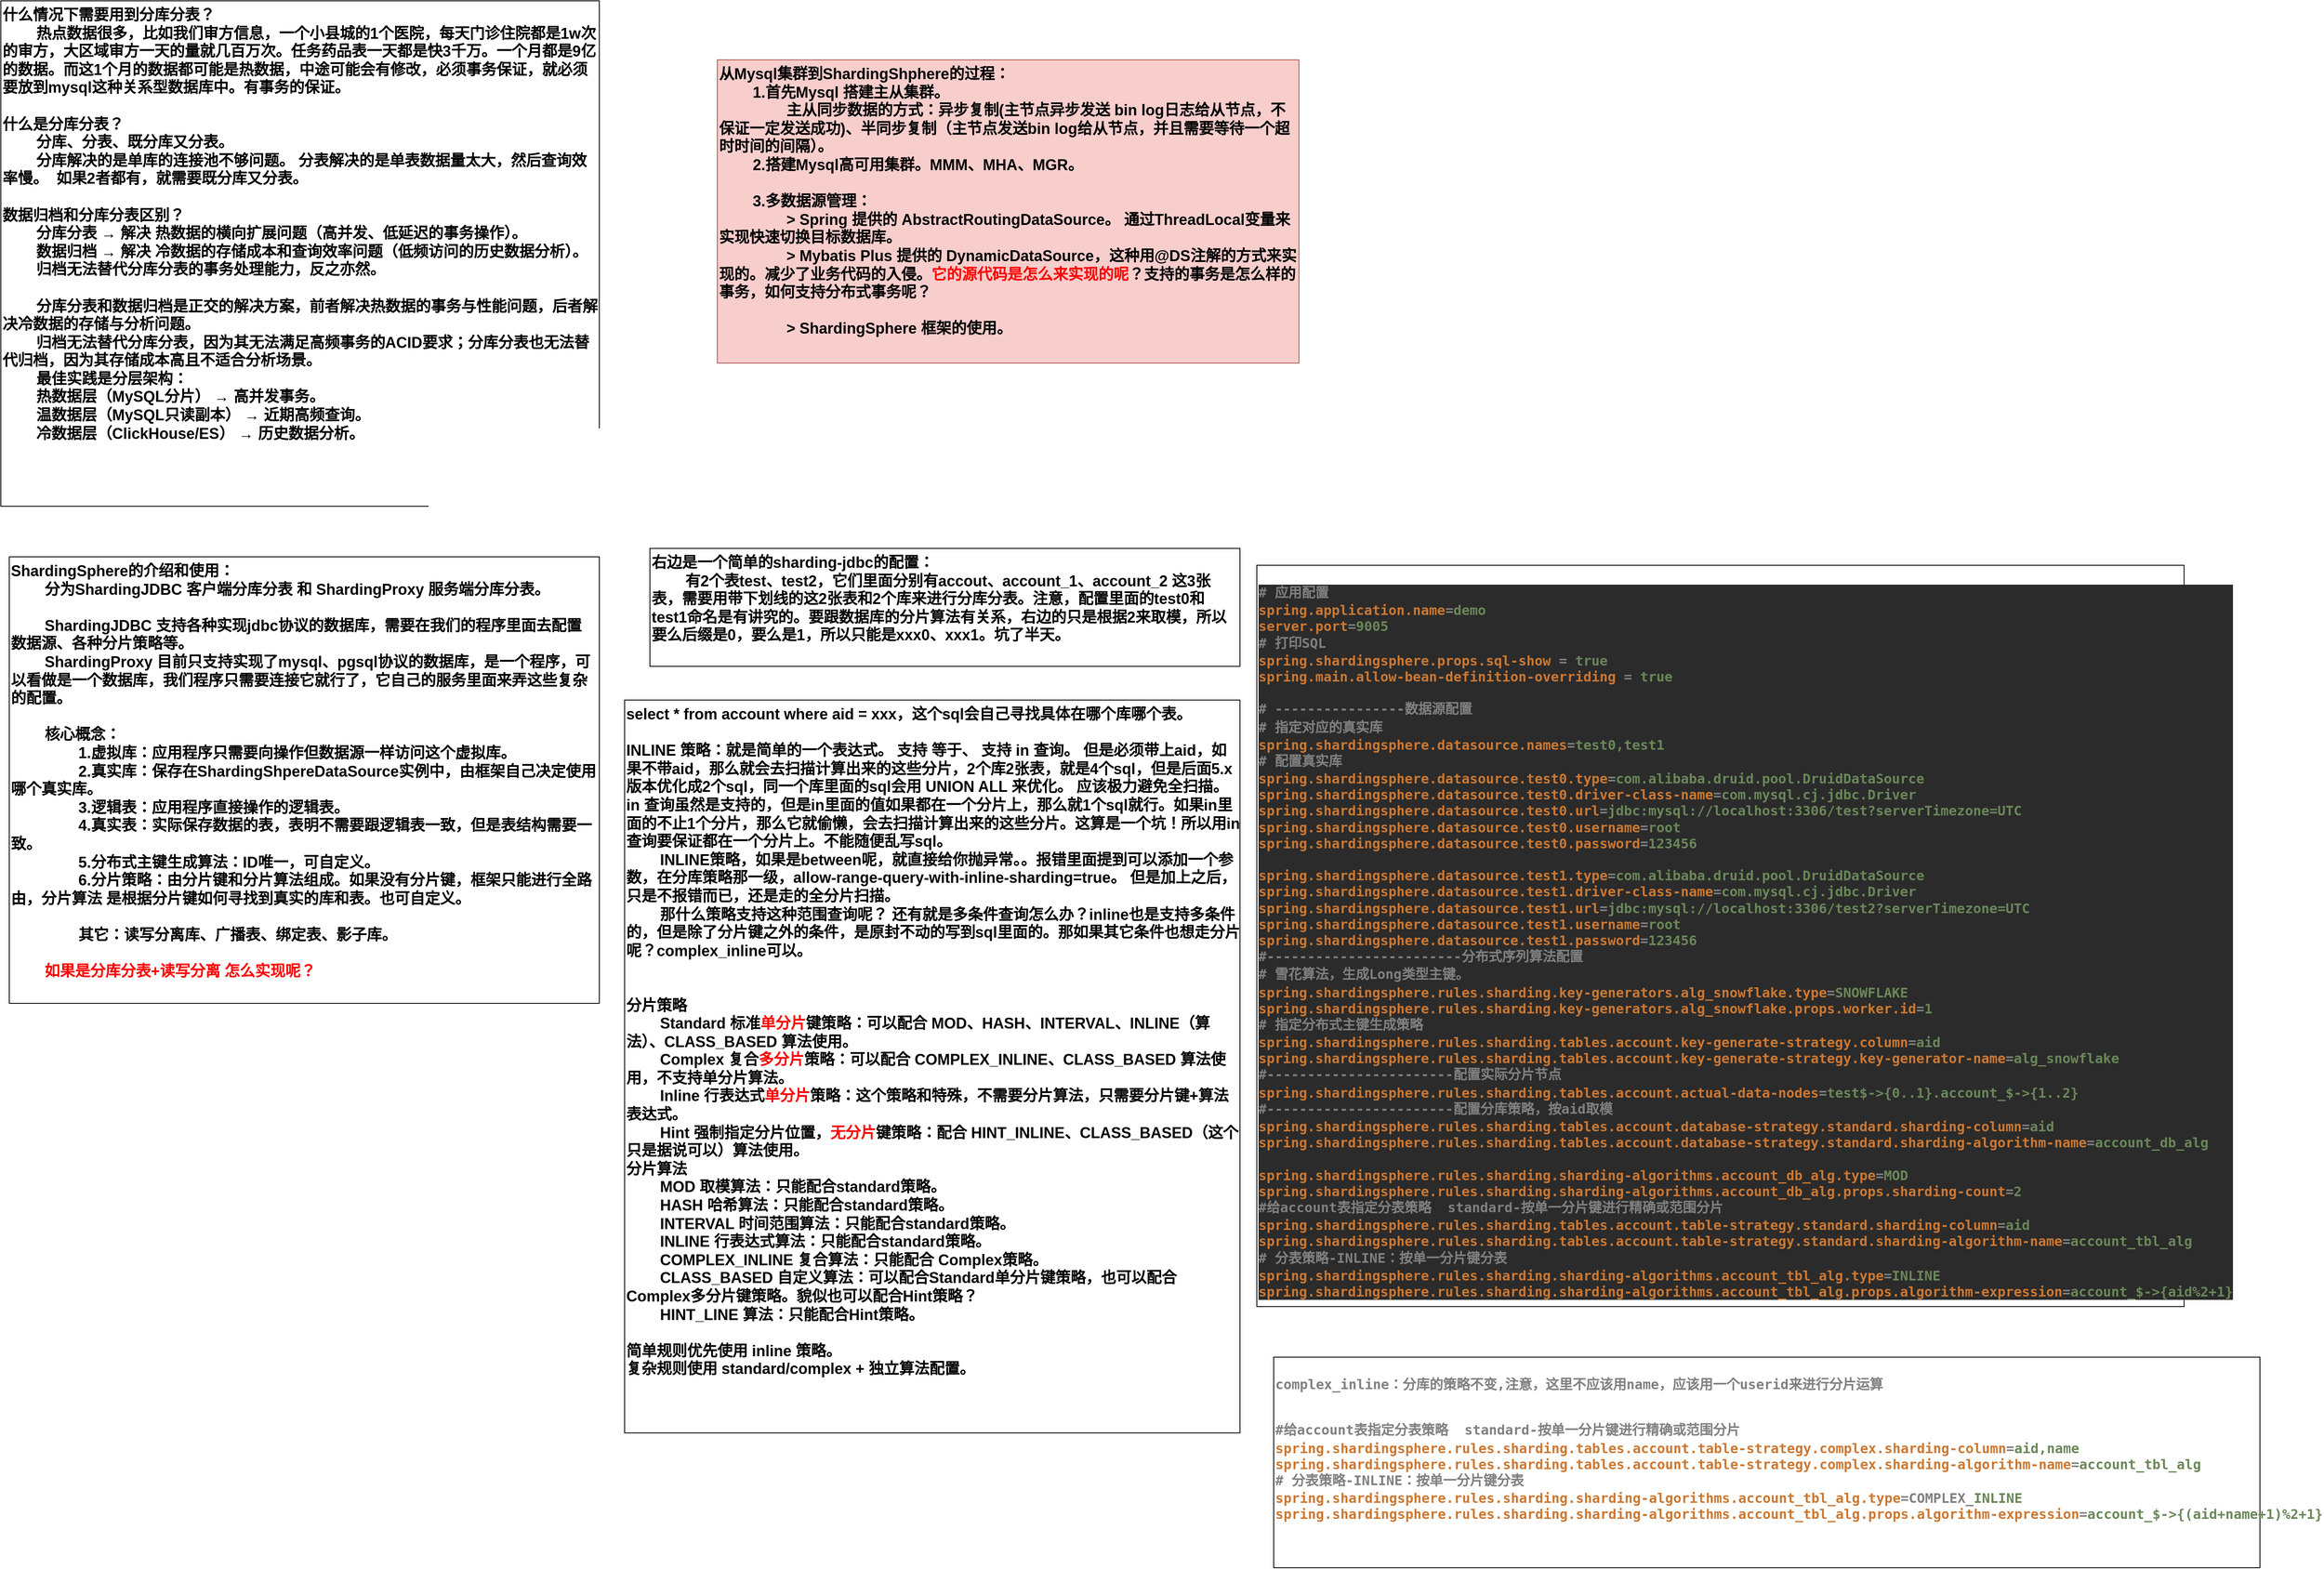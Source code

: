 <mxfile version="26.1.0">
  <diagram name="第 1 页" id="89eAlUvdY-vfsUuqKLdn">
    <mxGraphModel dx="1997" dy="1026" grid="1" gridSize="10" guides="1" tooltips="1" connect="1" arrows="1" fold="1" page="1" pageScale="1" pageWidth="827" pageHeight="1169" math="0" shadow="0">
      <root>
        <mxCell id="0" />
        <mxCell id="1" parent="0" />
        <mxCell id="RwhGDpmJjXARNoensnjg-1" value="什么情况下需要用到分库分表？&lt;div&gt;&lt;span style=&quot;white-space: pre;&quot;&gt;&#x9;&lt;/span&gt;热点数据很多，比如我们审方信息，一个小县城的1个医院，每天门诊住院都是1w次的审方，大区域审方一天的量就几百万次。任务药品表一天都是快3千万。一个月都是9亿的数据。而这1个月的数据都可能是热数据，中途可能会有修改，必须事务保证，就必须要放到mysql这种关系型数据库中。有事务的保证。&amp;nbsp;&lt;br&gt;&lt;/div&gt;&lt;div&gt;&lt;br&gt;&lt;/div&gt;&lt;div&gt;什么是分库分表？&lt;/div&gt;&lt;div&gt;&lt;span style=&quot;white-space: pre;&quot;&gt;&#x9;&lt;/span&gt;分库、分表、既分库又分表。&lt;br&gt;&lt;/div&gt;&lt;div&gt;&lt;span style=&quot;white-space: pre;&quot;&gt;&#x9;&lt;/span&gt;分库解决的是单库的连接池不够问题。 分表解决的是单表数据量太大，然后查询效率慢。&amp;nbsp; 如果2者都有，就需要既分库又分表。&lt;br&gt;&lt;/div&gt;&lt;div&gt;&lt;br&gt;&lt;/div&gt;&lt;div&gt;数据归档和分库分表区别？&lt;/div&gt;&lt;div&gt;&lt;span style=&quot;white-space: pre;&quot;&gt;&#x9;&lt;/span&gt;&lt;span style=&quot;background-color: transparent;&quot;&gt;分库分表​ → 解决 ​热数据的横向扩展问题​（高并发、低延迟的事务操作）。&lt;br&gt;​&lt;span style=&quot;white-space: pre;&quot;&gt;&#x9;&lt;/span&gt;数据归档​ → 解决 ​冷数据的存储成本和查询效率问题​（低频访问的历史数据分析）。&lt;br&gt;&lt;span style=&quot;white-space: pre;&quot;&gt;&#x9;&lt;/span&gt;归档无法替代分库分表的事务处理能力，反之亦然。&lt;/span&gt;&lt;br&gt;&lt;/div&gt;&lt;div&gt;&lt;span style=&quot;background-color: transparent;&quot;&gt;&lt;br&gt;&lt;/span&gt;&lt;/div&gt;&lt;div&gt;&lt;span style=&quot;background-color: transparent;&quot;&gt;&lt;span style=&quot;white-space: pre;&quot;&gt;&#x9;&lt;/span&gt;&lt;/span&gt;&lt;span style=&quot;background-color: transparent;&quot;&gt;分库分表和数据归档是正交的解决方案，前者解决热数据的事务与性能问题，后者解决冷数据的存储与分析问题。&lt;br&gt;​&lt;span style=&quot;white-space: pre;&quot;&gt;&#x9;&lt;/span&gt;归档无法替代分库分表，因为其无法满足高频事务的ACID要求；分库分表也无法替代归档，因为其存储成本高且不适合分析场景。&lt;br&gt;​&lt;span style=&quot;white-space: pre;&quot;&gt;&#x9;&lt;/span&gt;最佳实践是分层架构：&lt;br&gt;&lt;span style=&quot;white-space: pre;&quot;&gt;&#x9;&lt;/span&gt;热数据层（MySQL分片） → 高并发事务。&lt;br&gt;&lt;span style=&quot;white-space: pre;&quot;&gt;&#x9;&lt;/span&gt;温数据层（MySQL只读副本） → 近期高频查询。&lt;br&gt;&lt;span style=&quot;white-space: pre;&quot;&gt;&#x9;&lt;/span&gt;冷数据层（ClickHouse/ES） → 历史数据分析。&lt;/span&gt;&lt;/div&gt;&lt;div&gt;&lt;span style=&quot;background-color: transparent;&quot;&gt;&lt;br&gt;&lt;br&gt;&lt;/span&gt;&lt;/div&gt;" style="rounded=0;whiteSpace=wrap;html=1;fontSize=18;fontStyle=1;verticalAlign=top;align=left;" parent="1" vertex="1">
          <mxGeometry x="250" y="190" width="710" height="600" as="geometry" />
        </mxCell>
        <mxCell id="RwhGDpmJjXARNoensnjg-2" value="从Mysql集群到ShardingShphere的过程：&lt;div&gt;&lt;span style=&quot;white-space: pre;&quot;&gt;&#x9;&lt;/span&gt;1.首先Mysql 搭建主从集群。&lt;br&gt;&lt;/div&gt;&lt;div&gt;&lt;span style=&quot;white-space: pre;&quot;&gt;&#x9;&lt;/span&gt;&lt;span style=&quot;white-space: pre;&quot;&gt;&#x9;&lt;/span&gt;主从同步数据的方式：异步复制(主节点异步发送 bin log日志给从节点，不保证一定发送成功)、半同步复制（主节点发送bin log给从节点，并且需要等待一个超时时间的间隔）。&lt;br&gt;&lt;/div&gt;&lt;div&gt;&lt;span style=&quot;white-space: pre;&quot;&gt;&#x9;&lt;/span&gt;2.搭建Mysql高可用集群。MMM、MHA、MGR。&lt;/div&gt;&lt;div&gt;&lt;span style=&quot;white-space: pre;&quot;&gt;&#x9;&lt;/span&gt;&lt;br&gt;&lt;/div&gt;&lt;div&gt;&lt;span style=&quot;white-space: pre;&quot;&gt;&#x9;&lt;/span&gt;3.多数据源管理：&lt;br&gt;&lt;/div&gt;&lt;div&gt;&lt;span style=&quot;white-space: pre;&quot;&gt;&#x9;&lt;/span&gt;&lt;span style=&quot;white-space: pre;&quot;&gt;&#x9;&lt;/span&gt;&amp;gt; Spring 提供的 AbstractRoutingDataSource。 通过ThreadLocal变量来实现快速切换目标数据库。&lt;br&gt;&lt;/div&gt;&lt;div&gt;&lt;span style=&quot;white-space: pre;&quot;&gt;&#x9;&lt;/span&gt;&lt;span style=&quot;white-space: pre;&quot;&gt;&#x9;&lt;/span&gt;&amp;gt; Mybatis Plus 提供的 DynamicDataSource，这种用@DS注解的方式来实现的。减少了业务代码的入侵。&lt;font style=&quot;color: rgb(255, 0, 0);&quot;&gt;它的源代码是怎么来实现的呢&lt;/font&gt;？支持的事务是怎么样的事务，如何支持分布式事务呢？&lt;br&gt;&lt;/div&gt;&lt;div&gt;&lt;br&gt;&lt;/div&gt;&lt;div&gt;&lt;span style=&quot;white-space: pre;&quot;&gt;&#x9;&lt;/span&gt;&lt;span style=&quot;white-space: pre;&quot;&gt;&#x9;&lt;/span&gt;&amp;gt; ShardingSphere 框架的使用。&lt;br&gt;&lt;/div&gt;" style="rounded=0;whiteSpace=wrap;html=1;fontSize=18;fontStyle=1;verticalAlign=top;align=left;fillColor=#f8cecc;strokeColor=#b85450;" parent="1" vertex="1">
          <mxGeometry x="1100" y="260" width="690" height="360" as="geometry" />
        </mxCell>
        <mxCell id="RwhGDpmJjXARNoensnjg-3" value="&lt;div&gt;&lt;span style=&quot;background-color: transparent;&quot;&gt;ShardingSphere的介绍和使用：&lt;/span&gt;&lt;/div&gt;&lt;div&gt;&lt;span style=&quot;background-color: transparent;&quot;&gt;&lt;span style=&quot;white-space: pre;&quot;&gt;&#x9;&lt;/span&gt;分为ShardingJDBC 客户端分库分表 和 ShardingProxy 服务端分库分表。&lt;br&gt;&lt;/span&gt;&lt;/div&gt;&lt;div&gt;&lt;span style=&quot;background-color: transparent;&quot;&gt;&lt;br&gt;&lt;/span&gt;&lt;/div&gt;&lt;div&gt;&lt;span style=&quot;background-color: transparent;&quot;&gt;&lt;span style=&quot;white-space: pre;&quot;&gt;&#x9;&lt;/span&gt;ShardingJDBC 支持各种实现jdbc协议的数据库，需要在我们的程序里面去配置 数据源、各种分片策略等。&lt;/span&gt;&lt;/div&gt;&lt;div&gt;&lt;span style=&quot;background-color: transparent;&quot;&gt;&lt;span style=&quot;white-space: pre;&quot;&gt;&#x9;&lt;/span&gt;ShardingProxy 目前只支持实现了mysql、pgsql协议的数据库，是一个程序，可以看做是一个数据库，我们程序只需要连接它就行了，它自己的服务里面来弄这些复杂的配置。&lt;br&gt;&lt;/span&gt;&lt;/div&gt;&lt;div&gt;&lt;span style=&quot;background-color: transparent;&quot;&gt;&lt;br&gt;&lt;/span&gt;&lt;/div&gt;&lt;div&gt;&lt;span style=&quot;background-color: transparent;&quot;&gt;&lt;span style=&quot;white-space: pre;&quot;&gt;&#x9;&lt;/span&gt;核心概念：&lt;br&gt;&lt;/span&gt;&lt;/div&gt;&lt;div&gt;&lt;span style=&quot;background-color: transparent;&quot;&gt;&lt;span style=&quot;white-space: pre;&quot;&gt;&#x9;&lt;/span&gt;&lt;span style=&quot;white-space: pre;&quot;&gt;&#x9;&lt;/span&gt;1.虚拟库：应用程序只需要向操作但数据源一样访问这个虚拟库。&lt;br&gt;&lt;/span&gt;&lt;/div&gt;&lt;div&gt;&lt;span style=&quot;background-color: transparent;&quot;&gt;&lt;span style=&quot;white-space: pre;&quot;&gt;&#x9;&lt;/span&gt;&lt;span style=&quot;white-space: pre;&quot;&gt;&#x9;&lt;/span&gt;2.真实库：保存在ShardingShpereDataSource实例中，由框架自己决定使用哪个真实库。&lt;br&gt;&lt;/span&gt;&lt;/div&gt;&lt;div&gt;&lt;span style=&quot;background-color: transparent;&quot;&gt;&lt;span style=&quot;white-space: pre;&quot;&gt;&#x9;&lt;/span&gt;&lt;span style=&quot;white-space: pre;&quot;&gt;&#x9;&lt;/span&gt;3.逻辑表：应用程序直接操作的逻辑表。&lt;br&gt;&lt;/span&gt;&lt;/div&gt;&lt;div&gt;&lt;span style=&quot;background-color: transparent;&quot;&gt;&lt;span style=&quot;white-space: pre;&quot;&gt;&#x9;&lt;/span&gt;&lt;span style=&quot;white-space: pre;&quot;&gt;&#x9;&lt;/span&gt;4.真实表：实际保存数据的表，表明不需要跟逻辑表一致，但是表结构需要一致。&lt;br&gt;&lt;/span&gt;&lt;/div&gt;&lt;div&gt;&lt;span style=&quot;background-color: transparent;&quot;&gt;&lt;span style=&quot;white-space: pre;&quot;&gt;&#x9;&lt;/span&gt;&lt;span style=&quot;white-space: pre;&quot;&gt;&#x9;&lt;/span&gt;5.分布式主键生成算法：ID唯一，可自定义。&lt;br&gt;&lt;/span&gt;&lt;/div&gt;&lt;div&gt;&lt;span style=&quot;background-color: transparent;&quot;&gt;&lt;span style=&quot;white-space: pre;&quot;&gt;&#x9;&lt;/span&gt;&lt;span style=&quot;white-space: pre;&quot;&gt;&#x9;&lt;/span&gt;6.分片策略：由分片键和分片算法组成。如果没有分片键，框架只能进行全路由，分片算法 是根据分片键如何寻找到真实的库和表。也可自定义。&lt;br&gt;&lt;/span&gt;&lt;/div&gt;&lt;div&gt;&lt;span style=&quot;background-color: transparent;&quot;&gt;&lt;br&gt;&lt;/span&gt;&lt;/div&gt;&lt;div&gt;&lt;span style=&quot;background-color: transparent;&quot;&gt;&lt;span style=&quot;white-space: pre;&quot;&gt;&#x9;&lt;/span&gt;&lt;span style=&quot;white-space: pre;&quot;&gt;&#x9;&lt;/span&gt;其它：读写分离库、广播表、绑定表、影子库。&lt;br&gt;&lt;/span&gt;&lt;/div&gt;&lt;div&gt;&lt;span style=&quot;background-color: transparent;&quot;&gt;&lt;br&gt;&lt;/span&gt;&lt;/div&gt;&lt;div&gt;&lt;span style=&quot;background-color: transparent;&quot;&gt;&lt;font style=&quot;color: rgb(255, 0, 0);&quot;&gt;&lt;span style=&quot;white-space: pre;&quot;&gt;&#x9;&lt;/span&gt;如果是分库分表+读写分离 怎么实现呢？&lt;/font&gt;&lt;br&gt;&lt;/span&gt;&lt;/div&gt;" style="rounded=0;whiteSpace=wrap;html=1;fontSize=18;fontStyle=1;verticalAlign=top;align=left;" parent="1" vertex="1">
          <mxGeometry x="260" y="850" width="700" height="530" as="geometry" />
        </mxCell>
        <mxCell id="g64Nd9Q6wCNAMY9zqfhi-1" value="&lt;div&gt;&lt;div style=&quot;background-color:#2b2b2b;color:#a9b7c6&quot;&gt;&lt;pre style=&quot;font-family:&#39;JetBrains Mono&#39;,monospace;font-size:12.0pt;&quot;&gt;&lt;span style=&quot;color:#808080;&quot;&gt;# &lt;/span&gt;&lt;span style=&quot;color:#808080;font-family:&#39;Courier New&#39;,monospace;&quot;&gt;应用配置&lt;br&gt;&lt;/span&gt;&lt;span style=&quot;color:#cc7832;&quot;&gt;spring.application.name&lt;/span&gt;&lt;span style=&quot;color:#808080;&quot;&gt;=&lt;/span&gt;&lt;span style=&quot;color:#6a8759;&quot;&gt;demo&lt;br&gt;&lt;/span&gt;&lt;span style=&quot;color:#cc7832;&quot;&gt;server.port&lt;/span&gt;&lt;span style=&quot;color:#808080;&quot;&gt;=&lt;/span&gt;&lt;span style=&quot;color:#6a8759;&quot;&gt;9005&lt;br&gt;&lt;/span&gt;&lt;span style=&quot;color:#808080;&quot;&gt;# &lt;/span&gt;&lt;span style=&quot;color:#808080;font-family:&#39;Courier New&#39;,monospace;&quot;&gt;打印&lt;/span&gt;&lt;span style=&quot;color:#808080;&quot;&gt;SQL&lt;br&gt;&lt;/span&gt;&lt;span style=&quot;color:#cc7832;&quot;&gt;spring.shardingsphere.props.sql-show &lt;/span&gt;&lt;span style=&quot;color:#808080;&quot;&gt;= &lt;/span&gt;&lt;span style=&quot;color:#6a8759;&quot;&gt;true&lt;br&gt;&lt;/span&gt;&lt;span style=&quot;color:#cc7832;&quot;&gt;spring.main.allow-bean-definition-overriding &lt;/span&gt;&lt;span style=&quot;color:#808080;&quot;&gt;= &lt;/span&gt;&lt;span style=&quot;color:#6a8759;&quot;&gt;true&lt;br&gt;&lt;/span&gt;&lt;span style=&quot;color:#6a8759;&quot;&gt;&lt;br&gt;&lt;/span&gt;&lt;span style=&quot;color:#808080;&quot;&gt;# ----------------&lt;/span&gt;&lt;span style=&quot;color:#808080;font-family:&#39;Courier New&#39;,monospace;&quot;&gt;数据源配置&lt;br&gt;&lt;/span&gt;&lt;span style=&quot;color:#808080;&quot;&gt;# &lt;/span&gt;&lt;span style=&quot;color:#808080;font-family:&#39;Courier New&#39;,monospace;&quot;&gt;指定对应的真实库&lt;br&gt;&lt;/span&gt;&lt;span style=&quot;color:#cc7832;&quot;&gt;spring.shardingsphere.datasource.names&lt;/span&gt;&lt;span style=&quot;color:#808080;&quot;&gt;=&lt;/span&gt;&lt;span style=&quot;color:#6a8759;&quot;&gt;test0,test1&lt;br&gt;&lt;/span&gt;&lt;span style=&quot;color:#808080;&quot;&gt;# &lt;/span&gt;&lt;span style=&quot;color:#808080;font-family:&#39;Courier New&#39;,monospace;&quot;&gt;配置真实库&lt;br&gt;&lt;/span&gt;&lt;span style=&quot;color:#cc7832;&quot;&gt;spring.shardingsphere.datasource.test0.type&lt;/span&gt;&lt;span style=&quot;color:#808080;&quot;&gt;=&lt;/span&gt;&lt;span style=&quot;color:#6a8759;&quot;&gt;com.alibaba.druid.pool.DruidDataSource&lt;br&gt;&lt;/span&gt;&lt;span style=&quot;color:#cc7832;&quot;&gt;spring.shardingsphere.datasource.test0.driver-class-name&lt;/span&gt;&lt;span style=&quot;color:#808080;&quot;&gt;=&lt;/span&gt;&lt;span style=&quot;color:#6a8759;&quot;&gt;com.mysql.cj.jdbc.Driver&lt;br&gt;&lt;/span&gt;&lt;span style=&quot;color:#cc7832;&quot;&gt;spring.shardingsphere.datasource.test0.url&lt;/span&gt;&lt;span style=&quot;color:#808080;&quot;&gt;=&lt;/span&gt;&lt;span style=&quot;color:#6a8759;&quot;&gt;jdbc:mysql://localhost:3306/test?serverTimezone=UTC&lt;br&gt;&lt;/span&gt;&lt;span style=&quot;color:#cc7832;&quot;&gt;spring.shardingsphere.datasource.test0.username&lt;/span&gt;&lt;span style=&quot;color:#808080;&quot;&gt;=&lt;/span&gt;&lt;span style=&quot;color:#6a8759;&quot;&gt;root&lt;br&gt;&lt;/span&gt;&lt;span style=&quot;color:#cc7832;&quot;&gt;spring.shardingsphere.datasource.test0.password&lt;/span&gt;&lt;span style=&quot;color:#808080;&quot;&gt;=&lt;/span&gt;&lt;span style=&quot;color:#6a8759;&quot;&gt;123456&lt;br&gt;&lt;/span&gt;&lt;span style=&quot;color:#6a8759;&quot;&gt;&lt;br&gt;&lt;/span&gt;&lt;span style=&quot;color:#cc7832;&quot;&gt;spring.shardingsphere.datasource.test1.type&lt;/span&gt;&lt;span style=&quot;color:#808080;&quot;&gt;=&lt;/span&gt;&lt;span style=&quot;color:#6a8759;&quot;&gt;com.alibaba.druid.pool.DruidDataSource&lt;br&gt;&lt;/span&gt;&lt;span style=&quot;color:#cc7832;&quot;&gt;spring.shardingsphere.datasource.test1.driver-class-name&lt;/span&gt;&lt;span style=&quot;color:#808080;&quot;&gt;=&lt;/span&gt;&lt;span style=&quot;color:#6a8759;&quot;&gt;com.mysql.cj.jdbc.Driver&lt;br&gt;&lt;/span&gt;&lt;span style=&quot;color:#cc7832;&quot;&gt;spring.shardingsphere.datasource.test1.url&lt;/span&gt;&lt;span style=&quot;color:#808080;&quot;&gt;=&lt;/span&gt;&lt;span style=&quot;color:#6a8759;&quot;&gt;jdbc:mysql://localhost:3306/test2?serverTimezone=UTC&lt;br&gt;&lt;/span&gt;&lt;span style=&quot;color:#cc7832;&quot;&gt;spring.shardingsphere.datasource.test1.username&lt;/span&gt;&lt;span style=&quot;color:#808080;&quot;&gt;=&lt;/span&gt;&lt;span style=&quot;color:#6a8759;&quot;&gt;root&lt;br&gt;&lt;/span&gt;&lt;span style=&quot;color:#cc7832;&quot;&gt;spring.shardingsphere.datasource.test1.password&lt;/span&gt;&lt;span style=&quot;color:#808080;&quot;&gt;=&lt;/span&gt;&lt;span style=&quot;color:#6a8759;&quot;&gt;123456&lt;br&gt;&lt;/span&gt;&lt;span style=&quot;color:#808080;&quot;&gt;#------------------------&lt;/span&gt;&lt;span style=&quot;color:#808080;font-family:&#39;Courier New&#39;,monospace;&quot;&gt;分布式序列算法配置&lt;br&gt;&lt;/span&gt;&lt;span style=&quot;color:#808080;&quot;&gt;# &lt;/span&gt;&lt;span style=&quot;color:#808080;font-family:&#39;Courier New&#39;,monospace;&quot;&gt;雪花算法，生成&lt;/span&gt;&lt;span style=&quot;color:#808080;&quot;&gt;Long&lt;/span&gt;&lt;span style=&quot;color:#808080;font-family:&#39;Courier New&#39;,monospace;&quot;&gt;类型主键。&lt;br&gt;&lt;/span&gt;&lt;span style=&quot;color:#cc7832;&quot;&gt;spring.shardingsphere.rules.sharding.key-generators.alg_snowflake.type&lt;/span&gt;&lt;span style=&quot;color:#808080;&quot;&gt;=&lt;/span&gt;&lt;span style=&quot;color:#6a8759;&quot;&gt;SNOWFLAKE&lt;br&gt;&lt;/span&gt;&lt;span style=&quot;color:#cc7832;&quot;&gt;spring.shardingsphere.rules.sharding.key-generators.alg_snowflake.props.worker.id&lt;/span&gt;&lt;span style=&quot;color:#808080;&quot;&gt;=&lt;/span&gt;&lt;span style=&quot;color:#6a8759;&quot;&gt;1&lt;br&gt;&lt;/span&gt;&lt;span style=&quot;color:#808080;&quot;&gt;# &lt;/span&gt;&lt;span style=&quot;color:#808080;font-family:&#39;Courier New&#39;,monospace;&quot;&gt;指定分布式主键生成策略&lt;br&gt;&lt;/span&gt;&lt;span style=&quot;color:#cc7832;&quot;&gt;spring.shardingsphere.rules.sharding.tables.account.key-generate-strategy.column&lt;/span&gt;&lt;span style=&quot;color:#808080;&quot;&gt;=&lt;/span&gt;&lt;span style=&quot;color:#6a8759;&quot;&gt;aid&lt;br&gt;&lt;/span&gt;&lt;span style=&quot;color:#cc7832;&quot;&gt;spring.shardingsphere.rules.sharding.tables.account.key-generate-strategy.key-generator-name&lt;/span&gt;&lt;span style=&quot;color:#808080;&quot;&gt;=&lt;/span&gt;&lt;span style=&quot;color:#6a8759;&quot;&gt;alg_snowflake&lt;br&gt;&lt;/span&gt;&lt;span style=&quot;color:#808080;&quot;&gt;#-----------------------&lt;/span&gt;&lt;span style=&quot;color:#808080;font-family:&#39;Courier New&#39;,monospace;&quot;&gt;配置实际分片节点&lt;br&gt;&lt;/span&gt;&lt;span style=&quot;color:#cc7832;&quot;&gt;spring.shardingsphere.rules.sharding.tables.account.actual-data-nodes&lt;/span&gt;&lt;span style=&quot;color:#808080;&quot;&gt;=&lt;/span&gt;&lt;span style=&quot;color:#6a8759;&quot;&gt;test$-&amp;gt;{0..1}.account_$-&amp;gt;{1..2}&lt;br&gt;&lt;/span&gt;&lt;span style=&quot;color:#808080;&quot;&gt;#-----------------------&lt;/span&gt;&lt;span style=&quot;color:#808080;font-family:&#39;Courier New&#39;,monospace;&quot;&gt;配置分库策略，按&lt;/span&gt;&lt;span style=&quot;color:#808080;&quot;&gt;aid&lt;/span&gt;&lt;span style=&quot;color:#808080;font-family:&#39;Courier New&#39;,monospace;&quot;&gt;取模&lt;br&gt;&lt;/span&gt;&lt;span style=&quot;color:#cc7832;&quot;&gt;spring.shardingsphere.rules.sharding.tables.account.database-strategy.standard.sharding-column&lt;/span&gt;&lt;span style=&quot;color:#808080;&quot;&gt;=&lt;/span&gt;&lt;span style=&quot;color:#6a8759;&quot;&gt;aid&lt;br&gt;&lt;/span&gt;&lt;span style=&quot;color:#cc7832;&quot;&gt;spring.shardingsphere.rules.sharding.tables.account.database-strategy.standard.sharding-algorithm-name&lt;/span&gt;&lt;span style=&quot;color:#808080;&quot;&gt;=&lt;/span&gt;&lt;span style=&quot;color:#6a8759;&quot;&gt;account_db_alg&lt;br&gt;&lt;/span&gt;&lt;span style=&quot;color:#6a8759;&quot;&gt;&lt;br&gt;&lt;/span&gt;&lt;span style=&quot;color:#cc7832;&quot;&gt;spring.shardingsphere.rules.sharding.sharding-algorithms.account_db_alg.type&lt;/span&gt;&lt;span style=&quot;color:#808080;&quot;&gt;=&lt;/span&gt;&lt;span style=&quot;color:#6a8759;&quot;&gt;MOD&lt;br&gt;&lt;/span&gt;&lt;span style=&quot;color:#cc7832;&quot;&gt;spring.shardingsphere.rules.sharding.sharding-algorithms.account_db_alg.props.sharding-count&lt;/span&gt;&lt;span style=&quot;color:#808080;&quot;&gt;=&lt;/span&gt;&lt;span style=&quot;color:#6a8759;&quot;&gt;2&lt;br&gt;&lt;/span&gt;&lt;span style=&quot;color:#808080;&quot;&gt;#&lt;/span&gt;&lt;span style=&quot;color:#808080;font-family:&#39;Courier New&#39;,monospace;&quot;&gt;给&lt;/span&gt;&lt;span style=&quot;color:#808080;&quot;&gt;account&lt;/span&gt;&lt;span style=&quot;color:#808080;font-family:&#39;Courier New&#39;,monospace;&quot;&gt;表指定分表策略&lt;/span&gt;&lt;span style=&quot;color:#808080;&quot;&gt;  standard-&lt;/span&gt;&lt;span style=&quot;color:#808080;font-family:&#39;Courier New&#39;,monospace;&quot;&gt;按单一分片键进行精确或范围分片&lt;br&gt;&lt;/span&gt;&lt;span style=&quot;color:#cc7832;&quot;&gt;spring.shardingsphere.rules.sharding.tables.account.table-strategy.standard.sharding-column&lt;/span&gt;&lt;span style=&quot;color:#808080;&quot;&gt;=&lt;/span&gt;&lt;span style=&quot;color:#6a8759;&quot;&gt;aid&lt;br&gt;&lt;/span&gt;&lt;span style=&quot;color:#cc7832;&quot;&gt;spring.shardingsphere.rules.sharding.tables.account.table-strategy.standard.sharding-algorithm-name&lt;/span&gt;&lt;span style=&quot;color:#808080;&quot;&gt;=&lt;/span&gt;&lt;span style=&quot;color:#6a8759;&quot;&gt;account_tbl_alg&lt;br&gt;&lt;/span&gt;&lt;span style=&quot;color:#808080;&quot;&gt;# &lt;/span&gt;&lt;span style=&quot;color:#808080;font-family:&#39;Courier New&#39;,monospace;&quot;&gt;分表策略&lt;/span&gt;&lt;span style=&quot;color:#808080;&quot;&gt;-INLINE&lt;/span&gt;&lt;span style=&quot;color:#808080;font-family:&#39;Courier New&#39;,monospace;&quot;&gt;：按单一分片键分表&lt;br&gt;&lt;/span&gt;&lt;span style=&quot;color:#cc7832;&quot;&gt;spring.shardingsphere.rules.sharding.sharding-algorithms.account_tbl_alg.type&lt;/span&gt;&lt;span style=&quot;color:#808080;&quot;&gt;=&lt;/span&gt;&lt;span style=&quot;color:#6a8759;&quot;&gt;INLINE&lt;br&gt;&lt;/span&gt;&lt;span style=&quot;color:#cc7832;&quot;&gt;spring.shardingsphere.rules.sharding.sharding-algorithms.account_tbl_alg.props.algorithm-expression&lt;/span&gt;&lt;span style=&quot;color:#808080;&quot;&gt;=&lt;/span&gt;&lt;span style=&quot;color:#6a8759;&quot;&gt;account_$-&amp;gt;{aid%2+1}&lt;/span&gt;&lt;/pre&gt;&lt;/div&gt;&lt;/div&gt;" style="rounded=0;whiteSpace=wrap;html=1;fontSize=18;fontStyle=1;verticalAlign=top;align=left;" parent="1" vertex="1">
          <mxGeometry x="1740" y="860" width="1100" height="880" as="geometry" />
        </mxCell>
        <mxCell id="g64Nd9Q6wCNAMY9zqfhi-2" value="右边是一个简单的sharding-jdbc的配置：&lt;div&gt;&lt;span style=&quot;white-space: pre;&quot;&gt;&#x9;&lt;/span&gt;有2个表test、test2，它们里面分别有accout、account_1、account_2 这3张表，需要用带下划线的这2张表和2个库来进行分库分表。注意，配置里面的test0和test1命名是有讲究的。要跟数据库的分片算法有关系，右边的只是根据2来取模，所以要么后缀是0，要么是1，所以只能是xxx0、xxx1。坑了半天。&lt;br&gt;&lt;/div&gt;" style="rounded=0;whiteSpace=wrap;html=1;fontSize=18;fontStyle=1;verticalAlign=top;align=left;" parent="1" vertex="1">
          <mxGeometry x="1020" y="840" width="700" height="140" as="geometry" />
        </mxCell>
        <mxCell id="IS5SeAK-RxhiQx-ziOcB-1" value="&lt;div&gt;select * from account where aid = xxx，这个sql会自己寻找具体在哪个库哪个表。&lt;/div&gt;&lt;div&gt;&lt;br&gt;&lt;/div&gt;&lt;div&gt;INLINE 策略：就是简单的一个表达式。 支持 等于、 支持 in 查询。 但是必须带上aid，如果不带aid，那么就会去扫描计算出来的这些分片，2个库2张表，就是4个sql，但是后面5.x版本优化成2个sql，同一个库里面的sql会用 UNION ALL 来优化。 应该极力避免全扫描。 in 查询虽然是支持的，但是in里面的值如果都在一个分片上，那么就1个sql就行。如果in里面的不止1个分片，那么它就偷懒，会去扫描计算出来的这些分片。这算是一个坑！所以用in查询要保证都在一个分片上。不能随便乱写sql。&lt;/div&gt;&lt;div&gt;&lt;span style=&quot;white-space: pre;&quot;&gt;&#x9;&lt;/span&gt;INLINE策略，如果是between呢，就直接给你抛异常。。报错里面提到可以添加一个参数，在分库策略那一级，allow-range-query-with-inline-sharding=true。 但是加上之后，只是不报错而已，还是走的全分片扫描。&lt;br&gt;&lt;/div&gt;&lt;div&gt;&lt;span style=&quot;white-space: pre;&quot;&gt;&#x9;&lt;/span&gt;那什么策略支持这种范围查询呢？ 还有就是多条件查询怎么办？inline也是支持多条件的，但是除了分片键之外的条件，是原封不动的写到sql里面的。那如果其它条件也想走分片呢？complex_inline可以。&lt;br&gt;&lt;/div&gt;&lt;div&gt;&lt;span style=&quot;white-space: pre;&quot;&gt;&#x9;&lt;/span&gt;&lt;br&gt;&lt;/div&gt;&lt;div&gt;&lt;br&gt;&lt;/div&gt;&lt;div&gt;分片策略&lt;/div&gt;&lt;div&gt;&lt;span style=&quot;white-space: pre;&quot;&gt;&#x9;&lt;/span&gt;Standard 标准&lt;font style=&quot;color: rgb(255, 0, 0);&quot;&gt;单分片&lt;/font&gt;键策略：可以配合&amp;nbsp;MOD、HASH、INTERVAL、INLINE（算法）、CLASS_BASED 算法使用。&lt;br&gt;&lt;/div&gt;&lt;div&gt;&lt;span style=&quot;white-space: pre;&quot;&gt;&#x9;&lt;/span&gt;Complex 复合&lt;font style=&quot;color: rgb(255, 0, 0);&quot;&gt;多分片&lt;/font&gt;策略：可以配合&amp;nbsp;COMPLEX_INLINE、CLASS_BASED 算法使用，不支持单分片算法。&lt;br&gt;&lt;/div&gt;&lt;div&gt;&lt;span style=&quot;white-space: pre;&quot;&gt;&#x9;&lt;/span&gt;Inline 行表达式&lt;font style=&quot;color: rgb(255, 0, 0);&quot;&gt;单分片&lt;/font&gt;策略：这个策略和特殊，不需要分片算法，只需要分片键+算法表达式。&lt;br&gt;&lt;/div&gt;&lt;div&gt;&lt;span style=&quot;white-space: pre;&quot;&gt;&#x9;&lt;/span&gt;Hint 强制指定分片位置，&lt;font style=&quot;color: rgb(255, 0, 0);&quot;&gt;无分片&lt;/font&gt;键策略：配合&amp;nbsp;HINT_INLINE、CLASS_BASED（这个只是据说可以）算法使用。&lt;br&gt;&lt;/div&gt;&lt;div&gt;分片算法&lt;/div&gt;&lt;div&gt;&lt;span style=&quot;white-space: pre;&quot;&gt;&#x9;&lt;/span&gt;MOD 取模算法：只能配合standard策略。&lt;br&gt;&lt;/div&gt;&lt;div&gt;&lt;span style=&quot;white-space: pre;&quot;&gt;&#x9;&lt;/span&gt;HASH 哈希算法&lt;span style=&quot;background-color: transparent; color: light-dark(rgb(0, 0, 0), rgb(255, 255, 255));&quot;&gt;：只能配合standard策略。&lt;/span&gt;&lt;br&gt;&lt;/div&gt;&lt;div&gt;&lt;span style=&quot;white-space: pre;&quot;&gt;&#x9;&lt;/span&gt;INTERVAL 时间范围算法&lt;span style=&quot;background-color: transparent; color: light-dark(rgb(0, 0, 0), rgb(255, 255, 255));&quot;&gt;：只能配合standard策略。&lt;/span&gt;&lt;br&gt;&lt;/div&gt;&lt;div&gt;&lt;span style=&quot;white-space: pre;&quot;&gt;&#x9;&lt;/span&gt;INLINE 行表达式算法：&lt;span style=&quot;background-color: transparent; color: light-dark(rgb(0, 0, 0), rgb(255, 255, 255));&quot;&gt;只能配合standard策略。&lt;/span&gt;&lt;br&gt;&lt;/div&gt;&lt;div&gt;&lt;span style=&quot;white-space: pre;&quot;&gt;&#x9;&lt;/span&gt;COMPLEX_INLINE 复合算法：只能配合 Complex策略。&lt;br&gt;&lt;/div&gt;&lt;div&gt;&lt;span style=&quot;white-space: pre;&quot;&gt;&#x9;&lt;/span&gt;CLASS_BASED 自定义算法：可以配合Standard单分片键策略，也可以配合Complex多分片键策略。貌似也可以配合Hint策略？&lt;br&gt;&lt;/div&gt;&lt;div&gt;&lt;span style=&quot;white-space: pre;&quot;&gt;&#x9;&lt;/span&gt;HINT_LINE 算法：只能配合Hint策略。&lt;br&gt;&lt;/div&gt;&lt;div&gt;&lt;br&gt;&lt;/div&gt;&lt;div&gt;&lt;div&gt;简单规则优先使用 inline 策略。&lt;/div&gt;&lt;div&gt;复杂规则使用 standard/complex + 独立算法配置。&lt;/div&gt;&lt;/div&gt;&lt;div&gt;&lt;span style=&quot;white-space: pre;&quot;&gt;&#x9;&lt;/span&gt;&lt;br&gt;&lt;/div&gt;" style="rounded=0;whiteSpace=wrap;html=1;fontSize=18;fontStyle=1;verticalAlign=top;align=left;" parent="1" vertex="1">
          <mxGeometry x="990" y="1020" width="730" height="870" as="geometry" />
        </mxCell>
        <mxCell id="hcxP66knWNozSNGNkHIm-1" value="&lt;pre style=&quot;font-family: &amp;quot;JetBrains Mono&amp;quot;, monospace; font-size: 12pt; color: rgb(169, 183, 198);&quot;&gt;&lt;span style=&quot;color: rgb(106, 135, 89);&quot;&gt;&lt;font color=&quot;#808080&quot;&gt;complex_inline：分库的策略不变,注意，这里不应该用name，应该用一个userid来进行分片运算&lt;/font&gt;&lt;/span&gt;&lt;/pre&gt;&lt;pre style=&quot;font-family: &amp;quot;JetBrains Mono&amp;quot;, monospace; font-size: 12pt; color: rgb(169, 183, 198);&quot;&gt;&lt;span style=&quot;color: rgb(106, 135, 89);&quot;&gt;&lt;font color=&quot;#808080&quot;&gt;&lt;br&gt;&lt;/font&gt;&lt;/span&gt;&lt;span style=&quot;color: rgb(128, 128, 128);&quot;&gt;#&lt;/span&gt;&lt;span style=&quot;color: rgb(128, 128, 128); font-family: &amp;quot;Courier New&amp;quot;, monospace;&quot;&gt;给&lt;/span&gt;&lt;span style=&quot;color: rgb(128, 128, 128);&quot;&gt;account&lt;/span&gt;&lt;span style=&quot;color: rgb(128, 128, 128); font-family: &amp;quot;Courier New&amp;quot;, monospace;&quot;&gt;表指定分表策略&lt;/span&gt;&lt;span style=&quot;color: rgb(128, 128, 128);&quot;&gt;  standard-&lt;/span&gt;&lt;span style=&quot;color: rgb(128, 128, 128); font-family: &amp;quot;Courier New&amp;quot;, monospace;&quot;&gt;按单一分片键进行精确或范围分片&lt;br&gt;&lt;/span&gt;&lt;span style=&quot;color: rgb(204, 120, 50);&quot;&gt;spring.shardingsphere.rules.sharding.tables.account.table-strategy.complex.sharding-column&lt;/span&gt;&lt;span style=&quot;color: rgb(128, 128, 128);&quot;&gt;=&lt;/span&gt;&lt;span style=&quot;color: rgb(106, 135, 89);&quot;&gt;aid,name&lt;br&gt;&lt;/span&gt;&lt;span style=&quot;color: rgb(204, 120, 50);&quot;&gt;spring.shardingsphere.rules.sharding.tables.account.table-strategy.complex.sharding-algorithm-name&lt;/span&gt;&lt;span style=&quot;color: rgb(128, 128, 128);&quot;&gt;=&lt;/span&gt;&lt;span style=&quot;color: rgb(106, 135, 89);&quot;&gt;account_tbl_alg&lt;br&gt;&lt;/span&gt;&lt;span style=&quot;color: rgb(128, 128, 128);&quot;&gt;# &lt;/span&gt;&lt;span style=&quot;color: rgb(128, 128, 128); font-family: &amp;quot;Courier New&amp;quot;, monospace;&quot;&gt;分表策略&lt;/span&gt;&lt;span style=&quot;color: rgb(128, 128, 128);&quot;&gt;-INLINE&lt;/span&gt;&lt;span style=&quot;color: rgb(128, 128, 128); font-family: &amp;quot;Courier New&amp;quot;, monospace;&quot;&gt;：按单一分片键分表&lt;br&gt;&lt;/span&gt;&lt;span style=&quot;color: rgb(204, 120, 50);&quot;&gt;spring.shardingsphere.rules.sharding.sharding-algorithms.account_tbl_alg.type&lt;/span&gt;&lt;span style=&quot;color: rgb(128, 128, 128);&quot;&gt;=COMPLEX_&lt;/span&gt;&lt;span style=&quot;color: rgb(106, 135, 89);&quot;&gt;INLINE&lt;br&gt;&lt;/span&gt;&lt;span style=&quot;color: rgb(204, 120, 50);&quot;&gt;spring.shardingsphere.rules.sharding.sharding-algorithms.account_tbl_alg.props.algorithm-expression&lt;/span&gt;&lt;span style=&quot;color: rgb(128, 128, 128);&quot;&gt;=&lt;/span&gt;&lt;span style=&quot;color: rgb(106, 135, 89);&quot;&gt;account_$-&amp;gt;{(aid+name+1)%2+1}&lt;/span&gt;&lt;/pre&gt;" style="rounded=0;whiteSpace=wrap;html=1;fontSize=18;fontStyle=1;verticalAlign=top;align=left;" parent="1" vertex="1">
          <mxGeometry x="1760" y="1800" width="1170" height="250" as="geometry" />
        </mxCell>
      </root>
    </mxGraphModel>
  </diagram>
</mxfile>
